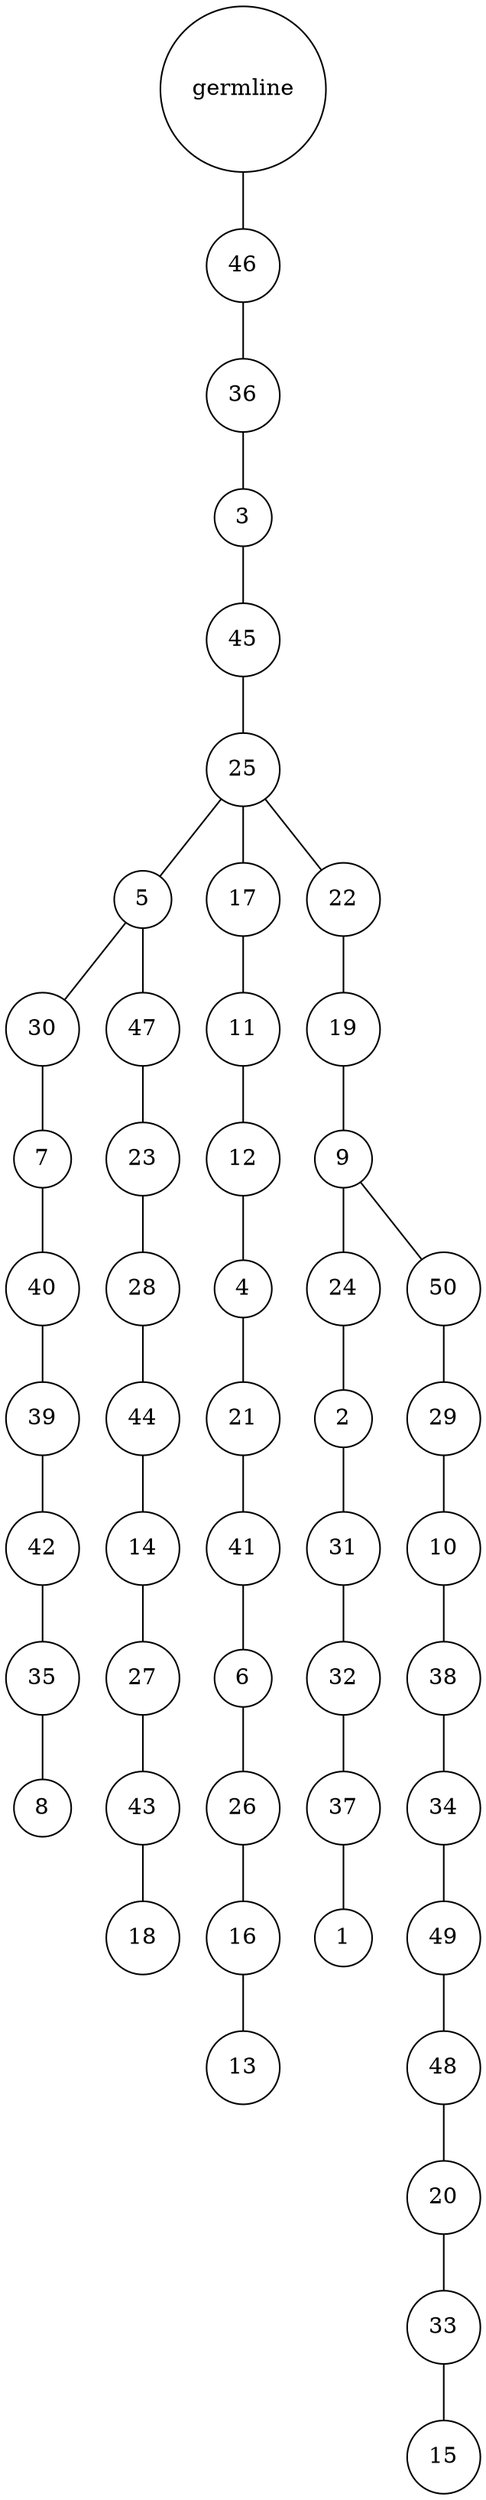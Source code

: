 graph {
	rankdir=UD;
	splines=line;
	node [shape=circle]
	"0x7f3e71abac70" [label="germline"];
	"0x7f3e71abaca0" [label="46"];
	"0x7f3e71abac70" -- "0x7f3e71abaca0" ;
	"0x7f3e71abacd0" [label="36"];
	"0x7f3e71abaca0" -- "0x7f3e71abacd0" ;
	"0x7f3e71abad00" [label="3"];
	"0x7f3e71abacd0" -- "0x7f3e71abad00" ;
	"0x7f3e71abad30" [label="45"];
	"0x7f3e71abad00" -- "0x7f3e71abad30" ;
	"0x7f3e71abad60" [label="25"];
	"0x7f3e71abad30" -- "0x7f3e71abad60" ;
	"0x7f3e71abad90" [label="5"];
	"0x7f3e71abad60" -- "0x7f3e71abad90" ;
	"0x7f3e71abadc0" [label="30"];
	"0x7f3e71abad90" -- "0x7f3e71abadc0" ;
	"0x7f3e71abadf0" [label="7"];
	"0x7f3e71abadc0" -- "0x7f3e71abadf0" ;
	"0x7f3e71abae20" [label="40"];
	"0x7f3e71abadf0" -- "0x7f3e71abae20" ;
	"0x7f3e71abae50" [label="39"];
	"0x7f3e71abae20" -- "0x7f3e71abae50" ;
	"0x7f3e71abae80" [label="42"];
	"0x7f3e71abae50" -- "0x7f3e71abae80" ;
	"0x7f3e71abaeb0" [label="35"];
	"0x7f3e71abae80" -- "0x7f3e71abaeb0" ;
	"0x7f3e71abaee0" [label="8"];
	"0x7f3e71abaeb0" -- "0x7f3e71abaee0" ;
	"0x7f3e71abaf10" [label="47"];
	"0x7f3e71abad90" -- "0x7f3e71abaf10" ;
	"0x7f3e71abaf40" [label="23"];
	"0x7f3e71abaf10" -- "0x7f3e71abaf40" ;
	"0x7f3e71abaf70" [label="28"];
	"0x7f3e71abaf40" -- "0x7f3e71abaf70" ;
	"0x7f3e71abafa0" [label="44"];
	"0x7f3e71abaf70" -- "0x7f3e71abafa0" ;
	"0x7f3e71abafd0" [label="14"];
	"0x7f3e71abafa0" -- "0x7f3e71abafd0" ;
	"0x7f3e71ac6040" [label="27"];
	"0x7f3e71abafd0" -- "0x7f3e71ac6040" ;
	"0x7f3e71ac6070" [label="43"];
	"0x7f3e71ac6040" -- "0x7f3e71ac6070" ;
	"0x7f3e71ac60a0" [label="18"];
	"0x7f3e71ac6070" -- "0x7f3e71ac60a0" ;
	"0x7f3e71ac60d0" [label="17"];
	"0x7f3e71abad60" -- "0x7f3e71ac60d0" ;
	"0x7f3e71ac6100" [label="11"];
	"0x7f3e71ac60d0" -- "0x7f3e71ac6100" ;
	"0x7f3e71ac6130" [label="12"];
	"0x7f3e71ac6100" -- "0x7f3e71ac6130" ;
	"0x7f3e71ac6160" [label="4"];
	"0x7f3e71ac6130" -- "0x7f3e71ac6160" ;
	"0x7f3e71ac6190" [label="21"];
	"0x7f3e71ac6160" -- "0x7f3e71ac6190" ;
	"0x7f3e71ac61c0" [label="41"];
	"0x7f3e71ac6190" -- "0x7f3e71ac61c0" ;
	"0x7f3e71ac61f0" [label="6"];
	"0x7f3e71ac61c0" -- "0x7f3e71ac61f0" ;
	"0x7f3e71ac6220" [label="26"];
	"0x7f3e71ac61f0" -- "0x7f3e71ac6220" ;
	"0x7f3e71ac6250" [label="16"];
	"0x7f3e71ac6220" -- "0x7f3e71ac6250" ;
	"0x7f3e71ac6280" [label="13"];
	"0x7f3e71ac6250" -- "0x7f3e71ac6280" ;
	"0x7f3e71ac62b0" [label="22"];
	"0x7f3e71abad60" -- "0x7f3e71ac62b0" ;
	"0x7f3e71ac62e0" [label="19"];
	"0x7f3e71ac62b0" -- "0x7f3e71ac62e0" ;
	"0x7f3e71ac6310" [label="9"];
	"0x7f3e71ac62e0" -- "0x7f3e71ac6310" ;
	"0x7f3e71ac6340" [label="24"];
	"0x7f3e71ac6310" -- "0x7f3e71ac6340" ;
	"0x7f3e71ac6370" [label="2"];
	"0x7f3e71ac6340" -- "0x7f3e71ac6370" ;
	"0x7f3e71ac63a0" [label="31"];
	"0x7f3e71ac6370" -- "0x7f3e71ac63a0" ;
	"0x7f3e71ac63d0" [label="32"];
	"0x7f3e71ac63a0" -- "0x7f3e71ac63d0" ;
	"0x7f3e71ac6400" [label="37"];
	"0x7f3e71ac63d0" -- "0x7f3e71ac6400" ;
	"0x7f3e71ac6430" [label="1"];
	"0x7f3e71ac6400" -- "0x7f3e71ac6430" ;
	"0x7f3e71ac6460" [label="50"];
	"0x7f3e71ac6310" -- "0x7f3e71ac6460" ;
	"0x7f3e71ac6490" [label="29"];
	"0x7f3e71ac6460" -- "0x7f3e71ac6490" ;
	"0x7f3e71ac64c0" [label="10"];
	"0x7f3e71ac6490" -- "0x7f3e71ac64c0" ;
	"0x7f3e71ac64f0" [label="38"];
	"0x7f3e71ac64c0" -- "0x7f3e71ac64f0" ;
	"0x7f3e71ac6520" [label="34"];
	"0x7f3e71ac64f0" -- "0x7f3e71ac6520" ;
	"0x7f3e71ac6550" [label="49"];
	"0x7f3e71ac6520" -- "0x7f3e71ac6550" ;
	"0x7f3e71ac6580" [label="48"];
	"0x7f3e71ac6550" -- "0x7f3e71ac6580" ;
	"0x7f3e71ac65b0" [label="20"];
	"0x7f3e71ac6580" -- "0x7f3e71ac65b0" ;
	"0x7f3e71ac65e0" [label="33"];
	"0x7f3e71ac65b0" -- "0x7f3e71ac65e0" ;
	"0x7f3e71ac6610" [label="15"];
	"0x7f3e71ac65e0" -- "0x7f3e71ac6610" ;
}
